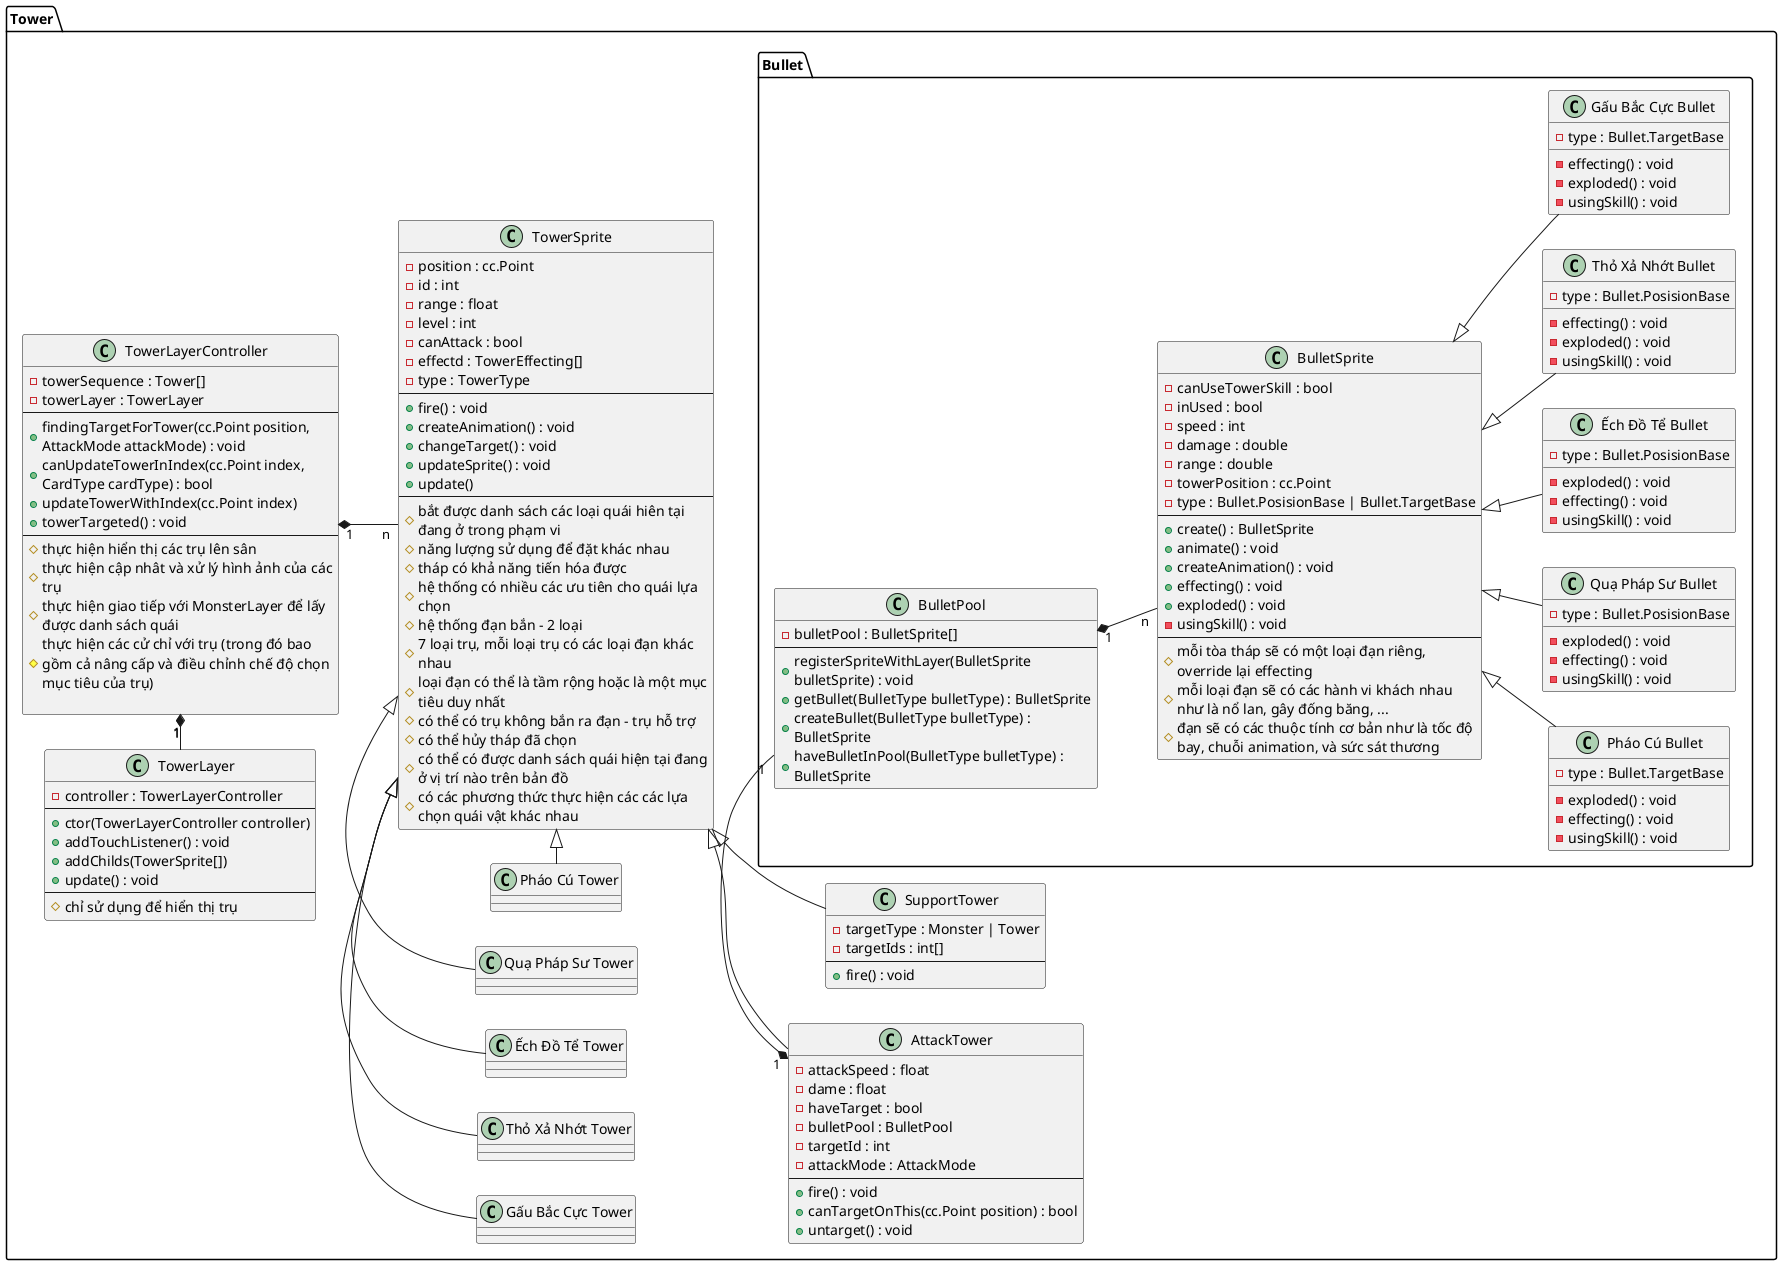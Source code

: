 @startuml
skinparam wrapwidth 300
skinparam classfontname consolas
skinparam classfontsize 16
skinparam classattributefontname cascadia code
skinparam classattributefontsize 14
left to right direction
package Tower {

    class TowerLayerController {
        - towerSequence : Tower[]
        - towerLayer : TowerLayer
        ---
        + findingTargetForTower(cc.Point position, AttackMode attackMode) : void
        + canUpdateTowerInIndex(cc.Point index, CardType cardType) : bool
        + updateTowerWithIndex(cc.Point index)
        + towerTargeted() : void
        ---
        # thực hiện hiển thị các trụ lên sân
        # thực hiện cập nhât và xử lý hình ảnh của các trụ
        # thực hiện giao tiếp với MonsterLayer để lấy được danh sách quái
        # thực hiện các cử chỉ với trụ (trong đó bao gồm cả nâng cấp và điều chỉnh chế độ chọn mục tiêu của trụ)

    }

    class TowerLayer {
        - controller : TowerLayerController
        ---
        + ctor(TowerLayerController controller)
        + addTouchListener() : void
        + addChilds(TowerSprite[])
        + update() : void
        ---
        # chỉ sử dụng để hiển thị trụ
    }

    class TowerSprite {
        - position : cc.Point
        - id : int
        - range : float
        - level : int
        - canAttack : bool
        - effectd : TowerEffecting[]
        - type : TowerType
        ---
        + fire() : void
        + createAnimation() : void
        + changeTarget() : void
        + updateSprite() : void
        + update()
        ---
        # bắt được danh sách các loại quái hiên tại đang ở trong phạm vi
        # năng lượng sử dụng để đặt khác nhau
        # tháp có khả năng tiến hóa được
        # hệ thống có nhiều các ưu tiên cho quái lựa chọn
        # hệ thống đạn bắn - 2 loại
        # 7 loại trụ, mỗi loại trụ có các loại đạn khác nhau
        # loại đạn có thể là tầm rộng hoặc là một mục tiêu duy nhất
        # có thể có trụ không bắn ra đạn - trụ hỗ trợ
        # có thể hủy tháp đã chọn
        # có thể có được danh sách quái hiện tại đang ở vị trí nào trên bản đồ
        # có các phương thức thực hiện các các lựa chọn quái vật khác nhau
    }

    class SupportTower extends TowerSprite {
        - targetType : Monster | Tower
        - targetIds : int[]
        ---
        + fire() : void
    }

    class AttackTower extends TowerSprite {
        - attackSpeed : float
        - dame : float
        - haveTarget : bool
        - bulletPool : BulletPool
        - targetId : int
        - attackMode : AttackMode
        ---
        + fire() : void
        + canTargetOnThis(cc.Point position) : bool
        + untarget() : void
    }

    class "Pháo Cú Tower" {}
    class "Quạ Pháp Sư Tower" {}
    class "Ếch Đồ Tể Tower" {}
    class "Thỏ Xả Nhớt Tower" {}
    class "Gấu Bắc Cực Tower" {}

    package Bullet {
        
        class BulletPool {
            - bulletPool : BulletSprite[]
            ---
            + registerSpriteWithLayer(BulletSprite bulletSprite) : void
            + getBullet(BulletType bulletType) : BulletSprite
            + createBullet(BulletType bulletType) : BulletSprite
            + haveBulletInPool(BulletType bulletType) : BulletSprite
        }

        class BulletSprite  {
            - canUseTowerSkill : bool
            - inUsed : bool
            - speed : int
            - damage : double
            - range : double
            - towerPosition : cc.Point
            - type : Bullet.PosisionBase | Bullet.TargetBase
            ---
            + create() : BulletSprite
            + animate() : void
            + createAnimation() : void
            + effecting() : void
            + exploded() : void
            - usingSkill() : void
            ---
            # mỗi tòa tháp sẽ có một loại đạn riêng, override lại effecting
            # mỗi loại đạn sẽ có các hành vi khách nhau như là nổ lan, gây đống băng, ...
            # đạn sẽ có các thuộc tính cơ bản như là tốc độ bay, chuỗi animation, và sức sát thương
        }

        class "Pháo Cú Bullet" extends BulletSprite {
            - type : Bullet.TargetBase
            - exploded() : void
            - effecting() : void
            - usingSkill() : void
        }
        class "Quạ Pháp Sư Bullet" extends BulletSprite {
            - type : Bullet.PosisionBase
            - exploded() : void
            - effecting() : void
            - usingSkill() : void
        }
        class "Ếch Đồ Tể Bullet" extends BulletSprite {
            - type : Bullet.PosisionBase
            - exploded() : void
            - effecting() : void
            - usingSkill() : void
        }
        class "Thỏ Xả Nhớt Bullet" extends BulletSprite{
            - type : Bullet.PosisionBase
            - effecting() : void
            - exploded() : void
            - usingSkill() : void
        }
        class "Gấu Bắc Cực Bullet" extends BulletSprite{
            - type : Bullet.TargetBase
            - effecting() : void
            - exploded() : void
            - usingSkill() : void
        }


    }

    "Pháo Cú Tower" -right--|> TowerSprite
    "Quạ Pháp Sư Tower" -right--|> TowerSprite
    "Ếch Đồ Tể Tower" -right--|> TowerSprite
    "Thỏ Xả Nhớt Tower" -right--|> TowerSprite
    "Gấu Bắc Cực Tower" -right--|> TowerSprite


    TowerLayerController "1" *-- "n" TowerSprite
    TowerLayer "1" -right-* "1" TowerLayerController

    AttackTower "1" *-left- "1" BulletPool
    BulletSprite "n" -up-* "1" BulletPool
}
@enduml